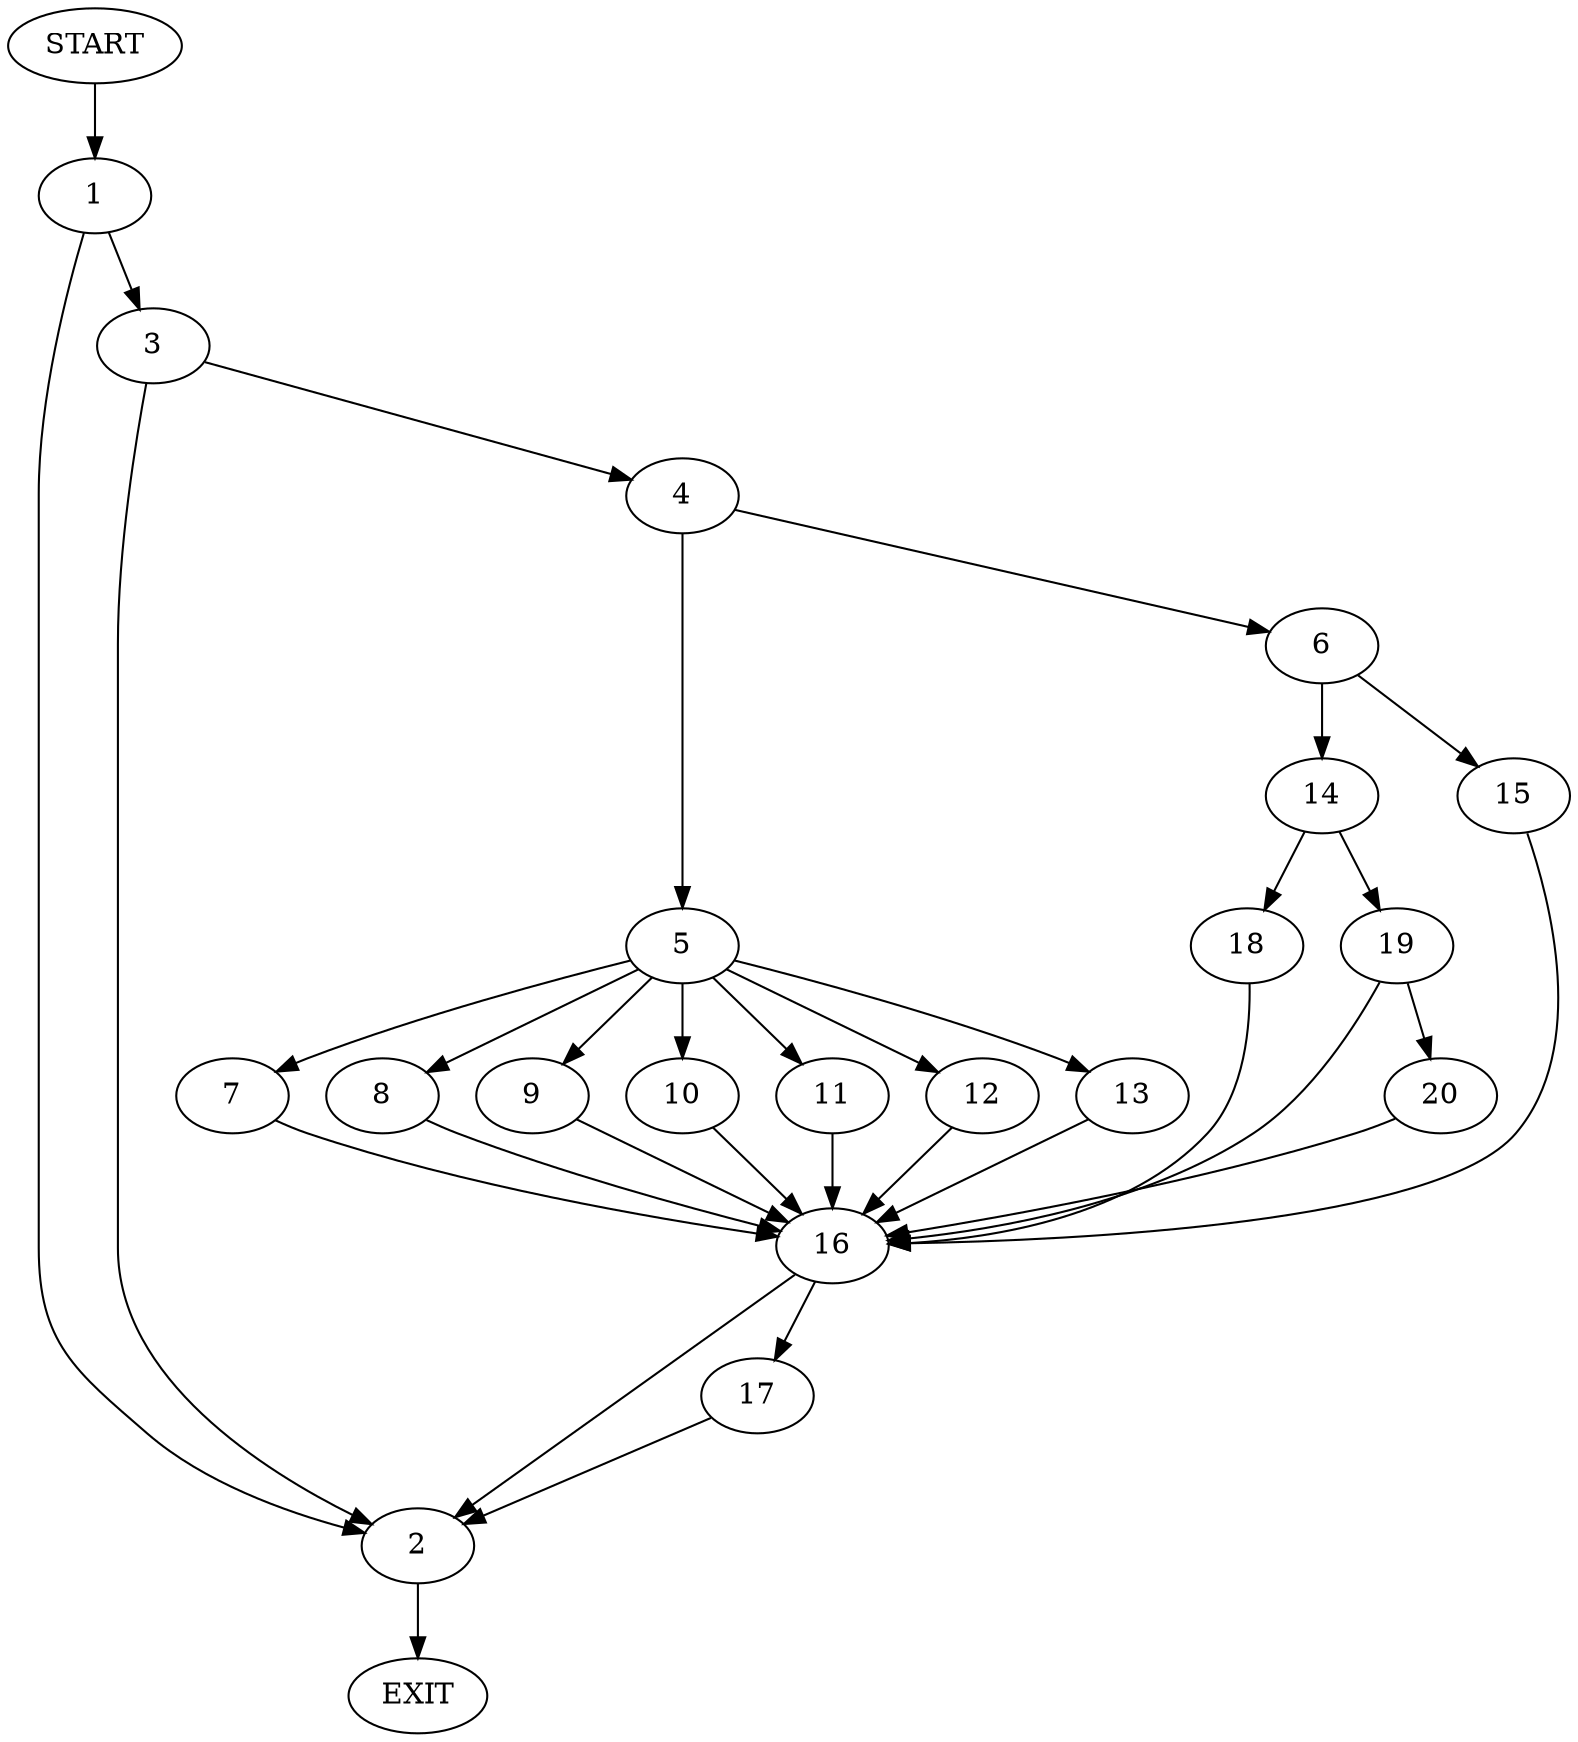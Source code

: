 digraph {
0 [label="START"]
21 [label="EXIT"]
0 -> 1
1 -> 2
1 -> 3
3 -> 2
3 -> 4
2 -> 21
4 -> 5
4 -> 6
5 -> 7
5 -> 8
5 -> 9
5 -> 10
5 -> 11
5 -> 12
5 -> 13
6 -> 14
6 -> 15
12 -> 16
7 -> 16
8 -> 16
10 -> 16
11 -> 16
13 -> 16
9 -> 16
16 -> 2
16 -> 17
14 -> 18
14 -> 19
15 -> 16
18 -> 16
19 -> 16
19 -> 20
20 -> 16
17 -> 2
}
